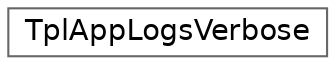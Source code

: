 digraph "Graphical Class Hierarchy"
{
 // LATEX_PDF_SIZE
  bgcolor="transparent";
  edge [fontname=Helvetica,fontsize=14,labelfontname=Helvetica,labelfontsize=14];
  node [fontname=Helvetica,fontsize=14,shape=box,height=0.2,width=0.4];
  rankdir="LR";
  Node0 [id="Node000000",label="TplAppLogsVerbose",height=0.2,width=0.4,color="grey40", fillcolor="white", style="filled",URL="$d9/d3f/classTplAppLogsVerbose.html",tooltip=" "];
}
